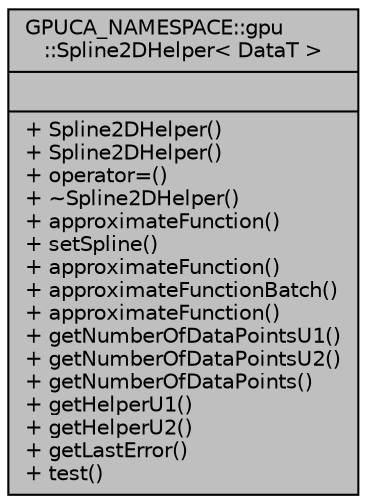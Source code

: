 digraph "GPUCA_NAMESPACE::gpu::Spline2DHelper&lt; DataT &gt;"
{
 // INTERACTIVE_SVG=YES
  bgcolor="transparent";
  edge [fontname="Helvetica",fontsize="10",labelfontname="Helvetica",labelfontsize="10"];
  node [fontname="Helvetica",fontsize="10",shape=record];
  Node1 [label="{GPUCA_NAMESPACE::gpu\l::Spline2DHelper\< DataT \>\n||+ Spline2DHelper()\l+ Spline2DHelper()\l+ operator=()\l+ ~Spline2DHelper()\l+ approximateFunction()\l+ setSpline()\l+ approximateFunction()\l+ approximateFunctionBatch()\l+ approximateFunction()\l+ getNumberOfDataPointsU1()\l+ getNumberOfDataPointsU2()\l+ getNumberOfDataPoints()\l+ getHelperU1()\l+ getHelperU2()\l+ getLastError()\l+ test()\l}",height=0.2,width=0.4,color="black", fillcolor="grey75", style="filled", fontcolor="black"];
}

